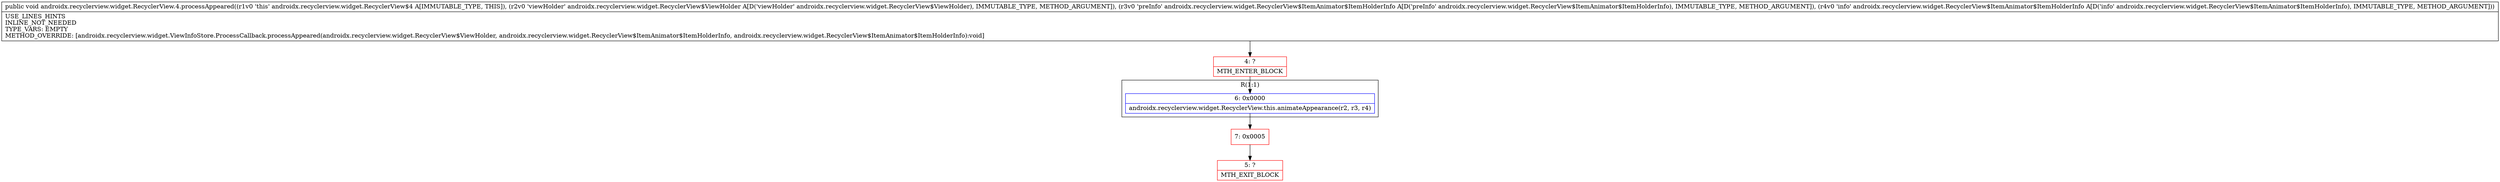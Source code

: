digraph "CFG forandroidx.recyclerview.widget.RecyclerView.4.processAppeared(Landroidx\/recyclerview\/widget\/RecyclerView$ViewHolder;Landroidx\/recyclerview\/widget\/RecyclerView$ItemAnimator$ItemHolderInfo;Landroidx\/recyclerview\/widget\/RecyclerView$ItemAnimator$ItemHolderInfo;)V" {
subgraph cluster_Region_436966850 {
label = "R(1:1)";
node [shape=record,color=blue];
Node_6 [shape=record,label="{6\:\ 0x0000|androidx.recyclerview.widget.RecyclerView.this.animateAppearance(r2, r3, r4)\l}"];
}
Node_4 [shape=record,color=red,label="{4\:\ ?|MTH_ENTER_BLOCK\l}"];
Node_7 [shape=record,color=red,label="{7\:\ 0x0005}"];
Node_5 [shape=record,color=red,label="{5\:\ ?|MTH_EXIT_BLOCK\l}"];
MethodNode[shape=record,label="{public void androidx.recyclerview.widget.RecyclerView.4.processAppeared((r1v0 'this' androidx.recyclerview.widget.RecyclerView$4 A[IMMUTABLE_TYPE, THIS]), (r2v0 'viewHolder' androidx.recyclerview.widget.RecyclerView$ViewHolder A[D('viewHolder' androidx.recyclerview.widget.RecyclerView$ViewHolder), IMMUTABLE_TYPE, METHOD_ARGUMENT]), (r3v0 'preInfo' androidx.recyclerview.widget.RecyclerView$ItemAnimator$ItemHolderInfo A[D('preInfo' androidx.recyclerview.widget.RecyclerView$ItemAnimator$ItemHolderInfo), IMMUTABLE_TYPE, METHOD_ARGUMENT]), (r4v0 'info' androidx.recyclerview.widget.RecyclerView$ItemAnimator$ItemHolderInfo A[D('info' androidx.recyclerview.widget.RecyclerView$ItemAnimator$ItemHolderInfo), IMMUTABLE_TYPE, METHOD_ARGUMENT]))  | USE_LINES_HINTS\lINLINE_NOT_NEEDED\lTYPE_VARS: EMPTY\lMETHOD_OVERRIDE: [androidx.recyclerview.widget.ViewInfoStore.ProcessCallback.processAppeared(androidx.recyclerview.widget.RecyclerView$ViewHolder, androidx.recyclerview.widget.RecyclerView$ItemAnimator$ItemHolderInfo, androidx.recyclerview.widget.RecyclerView$ItemAnimator$ItemHolderInfo):void]\l}"];
MethodNode -> Node_4;Node_6 -> Node_7;
Node_4 -> Node_6;
Node_7 -> Node_5;
}

